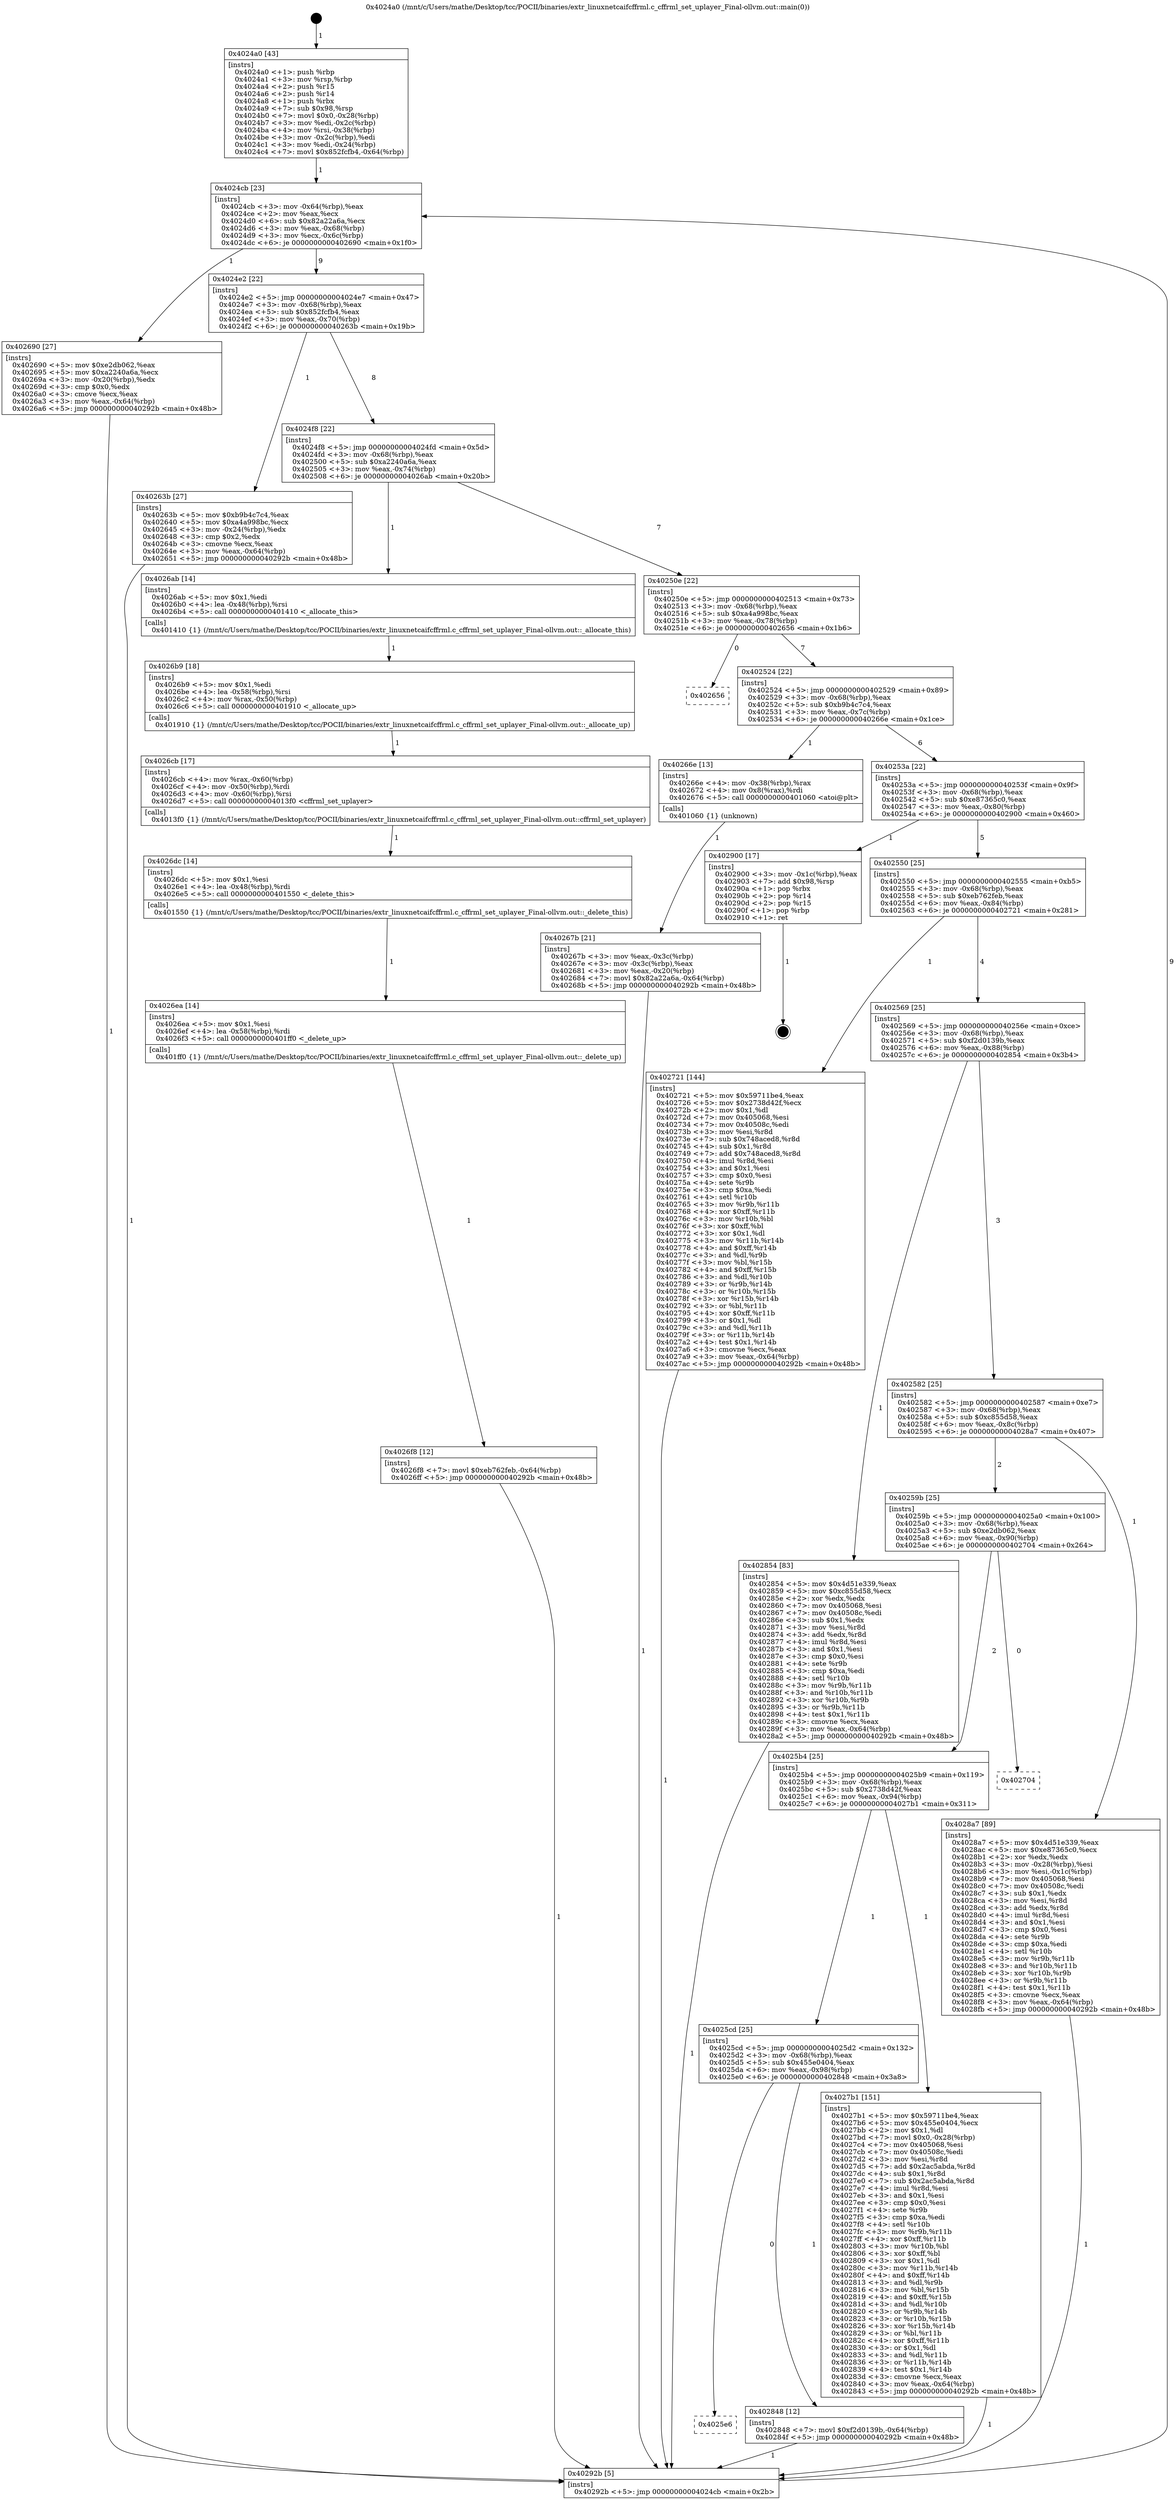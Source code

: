 digraph "0x4024a0" {
  label = "0x4024a0 (/mnt/c/Users/mathe/Desktop/tcc/POCII/binaries/extr_linuxnetcaifcffrml.c_cffrml_set_uplayer_Final-ollvm.out::main(0))"
  labelloc = "t"
  node[shape=record]

  Entry [label="",width=0.3,height=0.3,shape=circle,fillcolor=black,style=filled]
  "0x4024cb" [label="{
     0x4024cb [23]\l
     | [instrs]\l
     &nbsp;&nbsp;0x4024cb \<+3\>: mov -0x64(%rbp),%eax\l
     &nbsp;&nbsp;0x4024ce \<+2\>: mov %eax,%ecx\l
     &nbsp;&nbsp;0x4024d0 \<+6\>: sub $0x82a22a6a,%ecx\l
     &nbsp;&nbsp;0x4024d6 \<+3\>: mov %eax,-0x68(%rbp)\l
     &nbsp;&nbsp;0x4024d9 \<+3\>: mov %ecx,-0x6c(%rbp)\l
     &nbsp;&nbsp;0x4024dc \<+6\>: je 0000000000402690 \<main+0x1f0\>\l
  }"]
  "0x402690" [label="{
     0x402690 [27]\l
     | [instrs]\l
     &nbsp;&nbsp;0x402690 \<+5\>: mov $0xe2db062,%eax\l
     &nbsp;&nbsp;0x402695 \<+5\>: mov $0xa2240a6a,%ecx\l
     &nbsp;&nbsp;0x40269a \<+3\>: mov -0x20(%rbp),%edx\l
     &nbsp;&nbsp;0x40269d \<+3\>: cmp $0x0,%edx\l
     &nbsp;&nbsp;0x4026a0 \<+3\>: cmove %ecx,%eax\l
     &nbsp;&nbsp;0x4026a3 \<+3\>: mov %eax,-0x64(%rbp)\l
     &nbsp;&nbsp;0x4026a6 \<+5\>: jmp 000000000040292b \<main+0x48b\>\l
  }"]
  "0x4024e2" [label="{
     0x4024e2 [22]\l
     | [instrs]\l
     &nbsp;&nbsp;0x4024e2 \<+5\>: jmp 00000000004024e7 \<main+0x47\>\l
     &nbsp;&nbsp;0x4024e7 \<+3\>: mov -0x68(%rbp),%eax\l
     &nbsp;&nbsp;0x4024ea \<+5\>: sub $0x852fcfb4,%eax\l
     &nbsp;&nbsp;0x4024ef \<+3\>: mov %eax,-0x70(%rbp)\l
     &nbsp;&nbsp;0x4024f2 \<+6\>: je 000000000040263b \<main+0x19b\>\l
  }"]
  Exit [label="",width=0.3,height=0.3,shape=circle,fillcolor=black,style=filled,peripheries=2]
  "0x40263b" [label="{
     0x40263b [27]\l
     | [instrs]\l
     &nbsp;&nbsp;0x40263b \<+5\>: mov $0xb9b4c7c4,%eax\l
     &nbsp;&nbsp;0x402640 \<+5\>: mov $0xa4a998bc,%ecx\l
     &nbsp;&nbsp;0x402645 \<+3\>: mov -0x24(%rbp),%edx\l
     &nbsp;&nbsp;0x402648 \<+3\>: cmp $0x2,%edx\l
     &nbsp;&nbsp;0x40264b \<+3\>: cmovne %ecx,%eax\l
     &nbsp;&nbsp;0x40264e \<+3\>: mov %eax,-0x64(%rbp)\l
     &nbsp;&nbsp;0x402651 \<+5\>: jmp 000000000040292b \<main+0x48b\>\l
  }"]
  "0x4024f8" [label="{
     0x4024f8 [22]\l
     | [instrs]\l
     &nbsp;&nbsp;0x4024f8 \<+5\>: jmp 00000000004024fd \<main+0x5d\>\l
     &nbsp;&nbsp;0x4024fd \<+3\>: mov -0x68(%rbp),%eax\l
     &nbsp;&nbsp;0x402500 \<+5\>: sub $0xa2240a6a,%eax\l
     &nbsp;&nbsp;0x402505 \<+3\>: mov %eax,-0x74(%rbp)\l
     &nbsp;&nbsp;0x402508 \<+6\>: je 00000000004026ab \<main+0x20b\>\l
  }"]
  "0x40292b" [label="{
     0x40292b [5]\l
     | [instrs]\l
     &nbsp;&nbsp;0x40292b \<+5\>: jmp 00000000004024cb \<main+0x2b\>\l
  }"]
  "0x4024a0" [label="{
     0x4024a0 [43]\l
     | [instrs]\l
     &nbsp;&nbsp;0x4024a0 \<+1\>: push %rbp\l
     &nbsp;&nbsp;0x4024a1 \<+3\>: mov %rsp,%rbp\l
     &nbsp;&nbsp;0x4024a4 \<+2\>: push %r15\l
     &nbsp;&nbsp;0x4024a6 \<+2\>: push %r14\l
     &nbsp;&nbsp;0x4024a8 \<+1\>: push %rbx\l
     &nbsp;&nbsp;0x4024a9 \<+7\>: sub $0x98,%rsp\l
     &nbsp;&nbsp;0x4024b0 \<+7\>: movl $0x0,-0x28(%rbp)\l
     &nbsp;&nbsp;0x4024b7 \<+3\>: mov %edi,-0x2c(%rbp)\l
     &nbsp;&nbsp;0x4024ba \<+4\>: mov %rsi,-0x38(%rbp)\l
     &nbsp;&nbsp;0x4024be \<+3\>: mov -0x2c(%rbp),%edi\l
     &nbsp;&nbsp;0x4024c1 \<+3\>: mov %edi,-0x24(%rbp)\l
     &nbsp;&nbsp;0x4024c4 \<+7\>: movl $0x852fcfb4,-0x64(%rbp)\l
  }"]
  "0x4025e6" [label="{
     0x4025e6\l
  }", style=dashed]
  "0x4026ab" [label="{
     0x4026ab [14]\l
     | [instrs]\l
     &nbsp;&nbsp;0x4026ab \<+5\>: mov $0x1,%edi\l
     &nbsp;&nbsp;0x4026b0 \<+4\>: lea -0x48(%rbp),%rsi\l
     &nbsp;&nbsp;0x4026b4 \<+5\>: call 0000000000401410 \<_allocate_this\>\l
     | [calls]\l
     &nbsp;&nbsp;0x401410 \{1\} (/mnt/c/Users/mathe/Desktop/tcc/POCII/binaries/extr_linuxnetcaifcffrml.c_cffrml_set_uplayer_Final-ollvm.out::_allocate_this)\l
  }"]
  "0x40250e" [label="{
     0x40250e [22]\l
     | [instrs]\l
     &nbsp;&nbsp;0x40250e \<+5\>: jmp 0000000000402513 \<main+0x73\>\l
     &nbsp;&nbsp;0x402513 \<+3\>: mov -0x68(%rbp),%eax\l
     &nbsp;&nbsp;0x402516 \<+5\>: sub $0xa4a998bc,%eax\l
     &nbsp;&nbsp;0x40251b \<+3\>: mov %eax,-0x78(%rbp)\l
     &nbsp;&nbsp;0x40251e \<+6\>: je 0000000000402656 \<main+0x1b6\>\l
  }"]
  "0x402848" [label="{
     0x402848 [12]\l
     | [instrs]\l
     &nbsp;&nbsp;0x402848 \<+7\>: movl $0xf2d0139b,-0x64(%rbp)\l
     &nbsp;&nbsp;0x40284f \<+5\>: jmp 000000000040292b \<main+0x48b\>\l
  }"]
  "0x402656" [label="{
     0x402656\l
  }", style=dashed]
  "0x402524" [label="{
     0x402524 [22]\l
     | [instrs]\l
     &nbsp;&nbsp;0x402524 \<+5\>: jmp 0000000000402529 \<main+0x89\>\l
     &nbsp;&nbsp;0x402529 \<+3\>: mov -0x68(%rbp),%eax\l
     &nbsp;&nbsp;0x40252c \<+5\>: sub $0xb9b4c7c4,%eax\l
     &nbsp;&nbsp;0x402531 \<+3\>: mov %eax,-0x7c(%rbp)\l
     &nbsp;&nbsp;0x402534 \<+6\>: je 000000000040266e \<main+0x1ce\>\l
  }"]
  "0x4025cd" [label="{
     0x4025cd [25]\l
     | [instrs]\l
     &nbsp;&nbsp;0x4025cd \<+5\>: jmp 00000000004025d2 \<main+0x132\>\l
     &nbsp;&nbsp;0x4025d2 \<+3\>: mov -0x68(%rbp),%eax\l
     &nbsp;&nbsp;0x4025d5 \<+5\>: sub $0x455e0404,%eax\l
     &nbsp;&nbsp;0x4025da \<+6\>: mov %eax,-0x98(%rbp)\l
     &nbsp;&nbsp;0x4025e0 \<+6\>: je 0000000000402848 \<main+0x3a8\>\l
  }"]
  "0x40266e" [label="{
     0x40266e [13]\l
     | [instrs]\l
     &nbsp;&nbsp;0x40266e \<+4\>: mov -0x38(%rbp),%rax\l
     &nbsp;&nbsp;0x402672 \<+4\>: mov 0x8(%rax),%rdi\l
     &nbsp;&nbsp;0x402676 \<+5\>: call 0000000000401060 \<atoi@plt\>\l
     | [calls]\l
     &nbsp;&nbsp;0x401060 \{1\} (unknown)\l
  }"]
  "0x40253a" [label="{
     0x40253a [22]\l
     | [instrs]\l
     &nbsp;&nbsp;0x40253a \<+5\>: jmp 000000000040253f \<main+0x9f\>\l
     &nbsp;&nbsp;0x40253f \<+3\>: mov -0x68(%rbp),%eax\l
     &nbsp;&nbsp;0x402542 \<+5\>: sub $0xe87365c0,%eax\l
     &nbsp;&nbsp;0x402547 \<+3\>: mov %eax,-0x80(%rbp)\l
     &nbsp;&nbsp;0x40254a \<+6\>: je 0000000000402900 \<main+0x460\>\l
  }"]
  "0x40267b" [label="{
     0x40267b [21]\l
     | [instrs]\l
     &nbsp;&nbsp;0x40267b \<+3\>: mov %eax,-0x3c(%rbp)\l
     &nbsp;&nbsp;0x40267e \<+3\>: mov -0x3c(%rbp),%eax\l
     &nbsp;&nbsp;0x402681 \<+3\>: mov %eax,-0x20(%rbp)\l
     &nbsp;&nbsp;0x402684 \<+7\>: movl $0x82a22a6a,-0x64(%rbp)\l
     &nbsp;&nbsp;0x40268b \<+5\>: jmp 000000000040292b \<main+0x48b\>\l
  }"]
  "0x4026b9" [label="{
     0x4026b9 [18]\l
     | [instrs]\l
     &nbsp;&nbsp;0x4026b9 \<+5\>: mov $0x1,%edi\l
     &nbsp;&nbsp;0x4026be \<+4\>: lea -0x58(%rbp),%rsi\l
     &nbsp;&nbsp;0x4026c2 \<+4\>: mov %rax,-0x50(%rbp)\l
     &nbsp;&nbsp;0x4026c6 \<+5\>: call 0000000000401910 \<_allocate_up\>\l
     | [calls]\l
     &nbsp;&nbsp;0x401910 \{1\} (/mnt/c/Users/mathe/Desktop/tcc/POCII/binaries/extr_linuxnetcaifcffrml.c_cffrml_set_uplayer_Final-ollvm.out::_allocate_up)\l
  }"]
  "0x4026cb" [label="{
     0x4026cb [17]\l
     | [instrs]\l
     &nbsp;&nbsp;0x4026cb \<+4\>: mov %rax,-0x60(%rbp)\l
     &nbsp;&nbsp;0x4026cf \<+4\>: mov -0x50(%rbp),%rdi\l
     &nbsp;&nbsp;0x4026d3 \<+4\>: mov -0x60(%rbp),%rsi\l
     &nbsp;&nbsp;0x4026d7 \<+5\>: call 00000000004013f0 \<cffrml_set_uplayer\>\l
     | [calls]\l
     &nbsp;&nbsp;0x4013f0 \{1\} (/mnt/c/Users/mathe/Desktop/tcc/POCII/binaries/extr_linuxnetcaifcffrml.c_cffrml_set_uplayer_Final-ollvm.out::cffrml_set_uplayer)\l
  }"]
  "0x4026dc" [label="{
     0x4026dc [14]\l
     | [instrs]\l
     &nbsp;&nbsp;0x4026dc \<+5\>: mov $0x1,%esi\l
     &nbsp;&nbsp;0x4026e1 \<+4\>: lea -0x48(%rbp),%rdi\l
     &nbsp;&nbsp;0x4026e5 \<+5\>: call 0000000000401550 \<_delete_this\>\l
     | [calls]\l
     &nbsp;&nbsp;0x401550 \{1\} (/mnt/c/Users/mathe/Desktop/tcc/POCII/binaries/extr_linuxnetcaifcffrml.c_cffrml_set_uplayer_Final-ollvm.out::_delete_this)\l
  }"]
  "0x4026ea" [label="{
     0x4026ea [14]\l
     | [instrs]\l
     &nbsp;&nbsp;0x4026ea \<+5\>: mov $0x1,%esi\l
     &nbsp;&nbsp;0x4026ef \<+4\>: lea -0x58(%rbp),%rdi\l
     &nbsp;&nbsp;0x4026f3 \<+5\>: call 0000000000401ff0 \<_delete_up\>\l
     | [calls]\l
     &nbsp;&nbsp;0x401ff0 \{1\} (/mnt/c/Users/mathe/Desktop/tcc/POCII/binaries/extr_linuxnetcaifcffrml.c_cffrml_set_uplayer_Final-ollvm.out::_delete_up)\l
  }"]
  "0x4026f8" [label="{
     0x4026f8 [12]\l
     | [instrs]\l
     &nbsp;&nbsp;0x4026f8 \<+7\>: movl $0xeb762feb,-0x64(%rbp)\l
     &nbsp;&nbsp;0x4026ff \<+5\>: jmp 000000000040292b \<main+0x48b\>\l
  }"]
  "0x4027b1" [label="{
     0x4027b1 [151]\l
     | [instrs]\l
     &nbsp;&nbsp;0x4027b1 \<+5\>: mov $0x59711be4,%eax\l
     &nbsp;&nbsp;0x4027b6 \<+5\>: mov $0x455e0404,%ecx\l
     &nbsp;&nbsp;0x4027bb \<+2\>: mov $0x1,%dl\l
     &nbsp;&nbsp;0x4027bd \<+7\>: movl $0x0,-0x28(%rbp)\l
     &nbsp;&nbsp;0x4027c4 \<+7\>: mov 0x405068,%esi\l
     &nbsp;&nbsp;0x4027cb \<+7\>: mov 0x40508c,%edi\l
     &nbsp;&nbsp;0x4027d2 \<+3\>: mov %esi,%r8d\l
     &nbsp;&nbsp;0x4027d5 \<+7\>: add $0x2ac5abda,%r8d\l
     &nbsp;&nbsp;0x4027dc \<+4\>: sub $0x1,%r8d\l
     &nbsp;&nbsp;0x4027e0 \<+7\>: sub $0x2ac5abda,%r8d\l
     &nbsp;&nbsp;0x4027e7 \<+4\>: imul %r8d,%esi\l
     &nbsp;&nbsp;0x4027eb \<+3\>: and $0x1,%esi\l
     &nbsp;&nbsp;0x4027ee \<+3\>: cmp $0x0,%esi\l
     &nbsp;&nbsp;0x4027f1 \<+4\>: sete %r9b\l
     &nbsp;&nbsp;0x4027f5 \<+3\>: cmp $0xa,%edi\l
     &nbsp;&nbsp;0x4027f8 \<+4\>: setl %r10b\l
     &nbsp;&nbsp;0x4027fc \<+3\>: mov %r9b,%r11b\l
     &nbsp;&nbsp;0x4027ff \<+4\>: xor $0xff,%r11b\l
     &nbsp;&nbsp;0x402803 \<+3\>: mov %r10b,%bl\l
     &nbsp;&nbsp;0x402806 \<+3\>: xor $0xff,%bl\l
     &nbsp;&nbsp;0x402809 \<+3\>: xor $0x1,%dl\l
     &nbsp;&nbsp;0x40280c \<+3\>: mov %r11b,%r14b\l
     &nbsp;&nbsp;0x40280f \<+4\>: and $0xff,%r14b\l
     &nbsp;&nbsp;0x402813 \<+3\>: and %dl,%r9b\l
     &nbsp;&nbsp;0x402816 \<+3\>: mov %bl,%r15b\l
     &nbsp;&nbsp;0x402819 \<+4\>: and $0xff,%r15b\l
     &nbsp;&nbsp;0x40281d \<+3\>: and %dl,%r10b\l
     &nbsp;&nbsp;0x402820 \<+3\>: or %r9b,%r14b\l
     &nbsp;&nbsp;0x402823 \<+3\>: or %r10b,%r15b\l
     &nbsp;&nbsp;0x402826 \<+3\>: xor %r15b,%r14b\l
     &nbsp;&nbsp;0x402829 \<+3\>: or %bl,%r11b\l
     &nbsp;&nbsp;0x40282c \<+4\>: xor $0xff,%r11b\l
     &nbsp;&nbsp;0x402830 \<+3\>: or $0x1,%dl\l
     &nbsp;&nbsp;0x402833 \<+3\>: and %dl,%r11b\l
     &nbsp;&nbsp;0x402836 \<+3\>: or %r11b,%r14b\l
     &nbsp;&nbsp;0x402839 \<+4\>: test $0x1,%r14b\l
     &nbsp;&nbsp;0x40283d \<+3\>: cmovne %ecx,%eax\l
     &nbsp;&nbsp;0x402840 \<+3\>: mov %eax,-0x64(%rbp)\l
     &nbsp;&nbsp;0x402843 \<+5\>: jmp 000000000040292b \<main+0x48b\>\l
  }"]
  "0x402900" [label="{
     0x402900 [17]\l
     | [instrs]\l
     &nbsp;&nbsp;0x402900 \<+3\>: mov -0x1c(%rbp),%eax\l
     &nbsp;&nbsp;0x402903 \<+7\>: add $0x98,%rsp\l
     &nbsp;&nbsp;0x40290a \<+1\>: pop %rbx\l
     &nbsp;&nbsp;0x40290b \<+2\>: pop %r14\l
     &nbsp;&nbsp;0x40290d \<+2\>: pop %r15\l
     &nbsp;&nbsp;0x40290f \<+1\>: pop %rbp\l
     &nbsp;&nbsp;0x402910 \<+1\>: ret\l
  }"]
  "0x402550" [label="{
     0x402550 [25]\l
     | [instrs]\l
     &nbsp;&nbsp;0x402550 \<+5\>: jmp 0000000000402555 \<main+0xb5\>\l
     &nbsp;&nbsp;0x402555 \<+3\>: mov -0x68(%rbp),%eax\l
     &nbsp;&nbsp;0x402558 \<+5\>: sub $0xeb762feb,%eax\l
     &nbsp;&nbsp;0x40255d \<+6\>: mov %eax,-0x84(%rbp)\l
     &nbsp;&nbsp;0x402563 \<+6\>: je 0000000000402721 \<main+0x281\>\l
  }"]
  "0x4025b4" [label="{
     0x4025b4 [25]\l
     | [instrs]\l
     &nbsp;&nbsp;0x4025b4 \<+5\>: jmp 00000000004025b9 \<main+0x119\>\l
     &nbsp;&nbsp;0x4025b9 \<+3\>: mov -0x68(%rbp),%eax\l
     &nbsp;&nbsp;0x4025bc \<+5\>: sub $0x2738d42f,%eax\l
     &nbsp;&nbsp;0x4025c1 \<+6\>: mov %eax,-0x94(%rbp)\l
     &nbsp;&nbsp;0x4025c7 \<+6\>: je 00000000004027b1 \<main+0x311\>\l
  }"]
  "0x402721" [label="{
     0x402721 [144]\l
     | [instrs]\l
     &nbsp;&nbsp;0x402721 \<+5\>: mov $0x59711be4,%eax\l
     &nbsp;&nbsp;0x402726 \<+5\>: mov $0x2738d42f,%ecx\l
     &nbsp;&nbsp;0x40272b \<+2\>: mov $0x1,%dl\l
     &nbsp;&nbsp;0x40272d \<+7\>: mov 0x405068,%esi\l
     &nbsp;&nbsp;0x402734 \<+7\>: mov 0x40508c,%edi\l
     &nbsp;&nbsp;0x40273b \<+3\>: mov %esi,%r8d\l
     &nbsp;&nbsp;0x40273e \<+7\>: sub $0x748aced8,%r8d\l
     &nbsp;&nbsp;0x402745 \<+4\>: sub $0x1,%r8d\l
     &nbsp;&nbsp;0x402749 \<+7\>: add $0x748aced8,%r8d\l
     &nbsp;&nbsp;0x402750 \<+4\>: imul %r8d,%esi\l
     &nbsp;&nbsp;0x402754 \<+3\>: and $0x1,%esi\l
     &nbsp;&nbsp;0x402757 \<+3\>: cmp $0x0,%esi\l
     &nbsp;&nbsp;0x40275a \<+4\>: sete %r9b\l
     &nbsp;&nbsp;0x40275e \<+3\>: cmp $0xa,%edi\l
     &nbsp;&nbsp;0x402761 \<+4\>: setl %r10b\l
     &nbsp;&nbsp;0x402765 \<+3\>: mov %r9b,%r11b\l
     &nbsp;&nbsp;0x402768 \<+4\>: xor $0xff,%r11b\l
     &nbsp;&nbsp;0x40276c \<+3\>: mov %r10b,%bl\l
     &nbsp;&nbsp;0x40276f \<+3\>: xor $0xff,%bl\l
     &nbsp;&nbsp;0x402772 \<+3\>: xor $0x1,%dl\l
     &nbsp;&nbsp;0x402775 \<+3\>: mov %r11b,%r14b\l
     &nbsp;&nbsp;0x402778 \<+4\>: and $0xff,%r14b\l
     &nbsp;&nbsp;0x40277c \<+3\>: and %dl,%r9b\l
     &nbsp;&nbsp;0x40277f \<+3\>: mov %bl,%r15b\l
     &nbsp;&nbsp;0x402782 \<+4\>: and $0xff,%r15b\l
     &nbsp;&nbsp;0x402786 \<+3\>: and %dl,%r10b\l
     &nbsp;&nbsp;0x402789 \<+3\>: or %r9b,%r14b\l
     &nbsp;&nbsp;0x40278c \<+3\>: or %r10b,%r15b\l
     &nbsp;&nbsp;0x40278f \<+3\>: xor %r15b,%r14b\l
     &nbsp;&nbsp;0x402792 \<+3\>: or %bl,%r11b\l
     &nbsp;&nbsp;0x402795 \<+4\>: xor $0xff,%r11b\l
     &nbsp;&nbsp;0x402799 \<+3\>: or $0x1,%dl\l
     &nbsp;&nbsp;0x40279c \<+3\>: and %dl,%r11b\l
     &nbsp;&nbsp;0x40279f \<+3\>: or %r11b,%r14b\l
     &nbsp;&nbsp;0x4027a2 \<+4\>: test $0x1,%r14b\l
     &nbsp;&nbsp;0x4027a6 \<+3\>: cmovne %ecx,%eax\l
     &nbsp;&nbsp;0x4027a9 \<+3\>: mov %eax,-0x64(%rbp)\l
     &nbsp;&nbsp;0x4027ac \<+5\>: jmp 000000000040292b \<main+0x48b\>\l
  }"]
  "0x402569" [label="{
     0x402569 [25]\l
     | [instrs]\l
     &nbsp;&nbsp;0x402569 \<+5\>: jmp 000000000040256e \<main+0xce\>\l
     &nbsp;&nbsp;0x40256e \<+3\>: mov -0x68(%rbp),%eax\l
     &nbsp;&nbsp;0x402571 \<+5\>: sub $0xf2d0139b,%eax\l
     &nbsp;&nbsp;0x402576 \<+6\>: mov %eax,-0x88(%rbp)\l
     &nbsp;&nbsp;0x40257c \<+6\>: je 0000000000402854 \<main+0x3b4\>\l
  }"]
  "0x402704" [label="{
     0x402704\l
  }", style=dashed]
  "0x402854" [label="{
     0x402854 [83]\l
     | [instrs]\l
     &nbsp;&nbsp;0x402854 \<+5\>: mov $0x4d51e339,%eax\l
     &nbsp;&nbsp;0x402859 \<+5\>: mov $0xc855d58,%ecx\l
     &nbsp;&nbsp;0x40285e \<+2\>: xor %edx,%edx\l
     &nbsp;&nbsp;0x402860 \<+7\>: mov 0x405068,%esi\l
     &nbsp;&nbsp;0x402867 \<+7\>: mov 0x40508c,%edi\l
     &nbsp;&nbsp;0x40286e \<+3\>: sub $0x1,%edx\l
     &nbsp;&nbsp;0x402871 \<+3\>: mov %esi,%r8d\l
     &nbsp;&nbsp;0x402874 \<+3\>: add %edx,%r8d\l
     &nbsp;&nbsp;0x402877 \<+4\>: imul %r8d,%esi\l
     &nbsp;&nbsp;0x40287b \<+3\>: and $0x1,%esi\l
     &nbsp;&nbsp;0x40287e \<+3\>: cmp $0x0,%esi\l
     &nbsp;&nbsp;0x402881 \<+4\>: sete %r9b\l
     &nbsp;&nbsp;0x402885 \<+3\>: cmp $0xa,%edi\l
     &nbsp;&nbsp;0x402888 \<+4\>: setl %r10b\l
     &nbsp;&nbsp;0x40288c \<+3\>: mov %r9b,%r11b\l
     &nbsp;&nbsp;0x40288f \<+3\>: and %r10b,%r11b\l
     &nbsp;&nbsp;0x402892 \<+3\>: xor %r10b,%r9b\l
     &nbsp;&nbsp;0x402895 \<+3\>: or %r9b,%r11b\l
     &nbsp;&nbsp;0x402898 \<+4\>: test $0x1,%r11b\l
     &nbsp;&nbsp;0x40289c \<+3\>: cmovne %ecx,%eax\l
     &nbsp;&nbsp;0x40289f \<+3\>: mov %eax,-0x64(%rbp)\l
     &nbsp;&nbsp;0x4028a2 \<+5\>: jmp 000000000040292b \<main+0x48b\>\l
  }"]
  "0x402582" [label="{
     0x402582 [25]\l
     | [instrs]\l
     &nbsp;&nbsp;0x402582 \<+5\>: jmp 0000000000402587 \<main+0xe7\>\l
     &nbsp;&nbsp;0x402587 \<+3\>: mov -0x68(%rbp),%eax\l
     &nbsp;&nbsp;0x40258a \<+5\>: sub $0xc855d58,%eax\l
     &nbsp;&nbsp;0x40258f \<+6\>: mov %eax,-0x8c(%rbp)\l
     &nbsp;&nbsp;0x402595 \<+6\>: je 00000000004028a7 \<main+0x407\>\l
  }"]
  "0x40259b" [label="{
     0x40259b [25]\l
     | [instrs]\l
     &nbsp;&nbsp;0x40259b \<+5\>: jmp 00000000004025a0 \<main+0x100\>\l
     &nbsp;&nbsp;0x4025a0 \<+3\>: mov -0x68(%rbp),%eax\l
     &nbsp;&nbsp;0x4025a3 \<+5\>: sub $0xe2db062,%eax\l
     &nbsp;&nbsp;0x4025a8 \<+6\>: mov %eax,-0x90(%rbp)\l
     &nbsp;&nbsp;0x4025ae \<+6\>: je 0000000000402704 \<main+0x264\>\l
  }"]
  "0x4028a7" [label="{
     0x4028a7 [89]\l
     | [instrs]\l
     &nbsp;&nbsp;0x4028a7 \<+5\>: mov $0x4d51e339,%eax\l
     &nbsp;&nbsp;0x4028ac \<+5\>: mov $0xe87365c0,%ecx\l
     &nbsp;&nbsp;0x4028b1 \<+2\>: xor %edx,%edx\l
     &nbsp;&nbsp;0x4028b3 \<+3\>: mov -0x28(%rbp),%esi\l
     &nbsp;&nbsp;0x4028b6 \<+3\>: mov %esi,-0x1c(%rbp)\l
     &nbsp;&nbsp;0x4028b9 \<+7\>: mov 0x405068,%esi\l
     &nbsp;&nbsp;0x4028c0 \<+7\>: mov 0x40508c,%edi\l
     &nbsp;&nbsp;0x4028c7 \<+3\>: sub $0x1,%edx\l
     &nbsp;&nbsp;0x4028ca \<+3\>: mov %esi,%r8d\l
     &nbsp;&nbsp;0x4028cd \<+3\>: add %edx,%r8d\l
     &nbsp;&nbsp;0x4028d0 \<+4\>: imul %r8d,%esi\l
     &nbsp;&nbsp;0x4028d4 \<+3\>: and $0x1,%esi\l
     &nbsp;&nbsp;0x4028d7 \<+3\>: cmp $0x0,%esi\l
     &nbsp;&nbsp;0x4028da \<+4\>: sete %r9b\l
     &nbsp;&nbsp;0x4028de \<+3\>: cmp $0xa,%edi\l
     &nbsp;&nbsp;0x4028e1 \<+4\>: setl %r10b\l
     &nbsp;&nbsp;0x4028e5 \<+3\>: mov %r9b,%r11b\l
     &nbsp;&nbsp;0x4028e8 \<+3\>: and %r10b,%r11b\l
     &nbsp;&nbsp;0x4028eb \<+3\>: xor %r10b,%r9b\l
     &nbsp;&nbsp;0x4028ee \<+3\>: or %r9b,%r11b\l
     &nbsp;&nbsp;0x4028f1 \<+4\>: test $0x1,%r11b\l
     &nbsp;&nbsp;0x4028f5 \<+3\>: cmovne %ecx,%eax\l
     &nbsp;&nbsp;0x4028f8 \<+3\>: mov %eax,-0x64(%rbp)\l
     &nbsp;&nbsp;0x4028fb \<+5\>: jmp 000000000040292b \<main+0x48b\>\l
  }"]
  Entry -> "0x4024a0" [label=" 1"]
  "0x4024cb" -> "0x402690" [label=" 1"]
  "0x4024cb" -> "0x4024e2" [label=" 9"]
  "0x402900" -> Exit [label=" 1"]
  "0x4024e2" -> "0x40263b" [label=" 1"]
  "0x4024e2" -> "0x4024f8" [label=" 8"]
  "0x40263b" -> "0x40292b" [label=" 1"]
  "0x4024a0" -> "0x4024cb" [label=" 1"]
  "0x40292b" -> "0x4024cb" [label=" 9"]
  "0x4028a7" -> "0x40292b" [label=" 1"]
  "0x4024f8" -> "0x4026ab" [label=" 1"]
  "0x4024f8" -> "0x40250e" [label=" 7"]
  "0x402854" -> "0x40292b" [label=" 1"]
  "0x40250e" -> "0x402656" [label=" 0"]
  "0x40250e" -> "0x402524" [label=" 7"]
  "0x402848" -> "0x40292b" [label=" 1"]
  "0x402524" -> "0x40266e" [label=" 1"]
  "0x402524" -> "0x40253a" [label=" 6"]
  "0x40266e" -> "0x40267b" [label=" 1"]
  "0x40267b" -> "0x40292b" [label=" 1"]
  "0x402690" -> "0x40292b" [label=" 1"]
  "0x4026ab" -> "0x4026b9" [label=" 1"]
  "0x4026b9" -> "0x4026cb" [label=" 1"]
  "0x4026cb" -> "0x4026dc" [label=" 1"]
  "0x4026dc" -> "0x4026ea" [label=" 1"]
  "0x4026ea" -> "0x4026f8" [label=" 1"]
  "0x4026f8" -> "0x40292b" [label=" 1"]
  "0x4025cd" -> "0x402848" [label=" 1"]
  "0x40253a" -> "0x402900" [label=" 1"]
  "0x40253a" -> "0x402550" [label=" 5"]
  "0x4025cd" -> "0x4025e6" [label=" 0"]
  "0x402550" -> "0x402721" [label=" 1"]
  "0x402550" -> "0x402569" [label=" 4"]
  "0x402721" -> "0x40292b" [label=" 1"]
  "0x4025b4" -> "0x4025cd" [label=" 1"]
  "0x402569" -> "0x402854" [label=" 1"]
  "0x402569" -> "0x402582" [label=" 3"]
  "0x4025b4" -> "0x4027b1" [label=" 1"]
  "0x402582" -> "0x4028a7" [label=" 1"]
  "0x402582" -> "0x40259b" [label=" 2"]
  "0x4027b1" -> "0x40292b" [label=" 1"]
  "0x40259b" -> "0x402704" [label=" 0"]
  "0x40259b" -> "0x4025b4" [label=" 2"]
}
